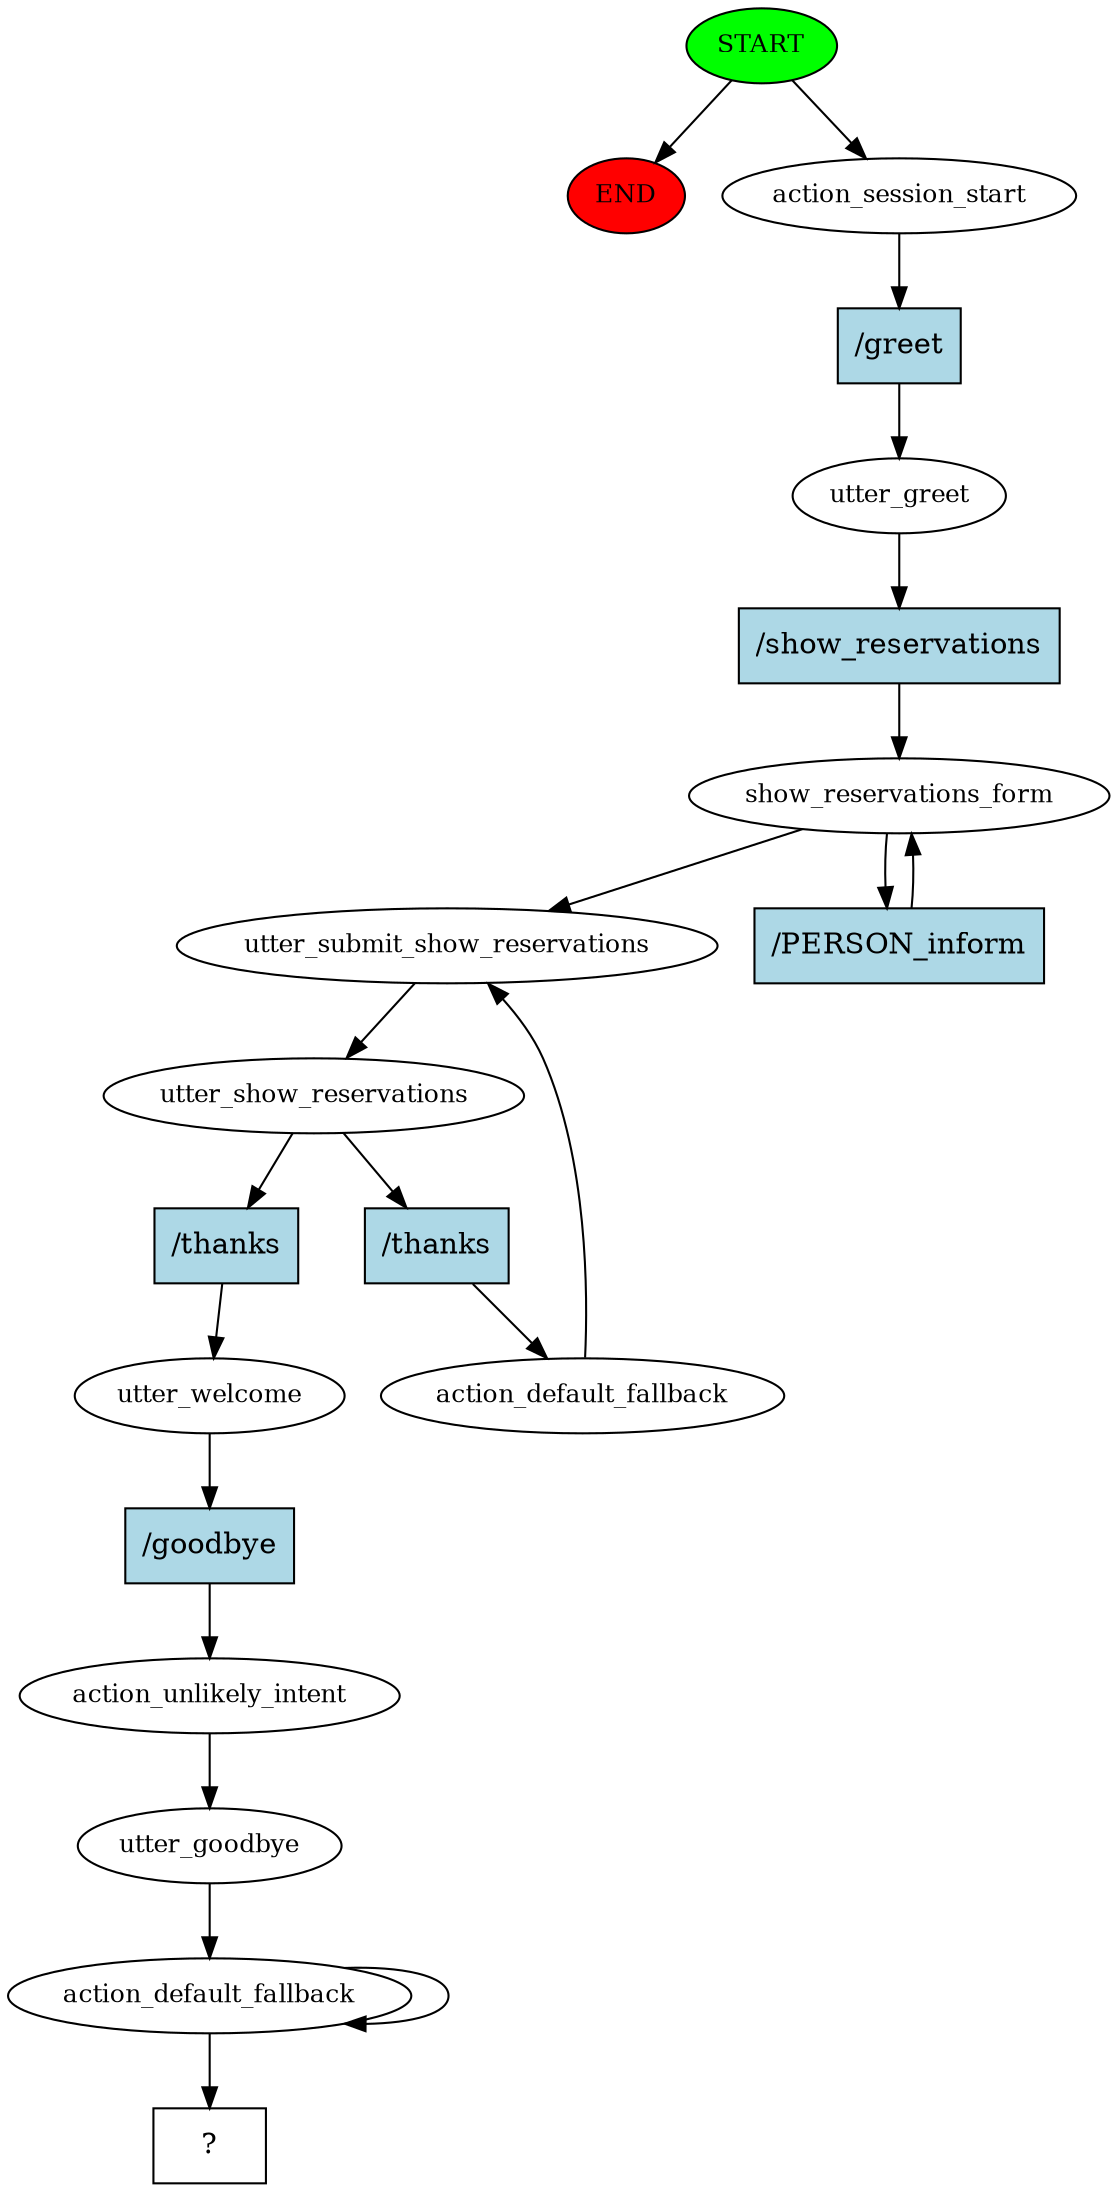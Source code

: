 digraph  {
0 [class="start active", fillcolor=green, fontsize=12, label=START, style=filled];
"-1" [class=end, fillcolor=red, fontsize=12, label=END, style=filled];
1 [class=active, fontsize=12, label=action_session_start];
2 [class=active, fontsize=12, label=utter_greet];
3 [class=active, fontsize=12, label=show_reservations_form];
5 [class=active, fontsize=12, label=utter_submit_show_reservations];
6 [class=active, fontsize=12, label=utter_show_reservations];
7 [class=active, fontsize=12, label=action_default_fallback];
10 [class=active, fontsize=12, label=utter_welcome];
11 [class=active, fontsize=12, label=action_unlikely_intent];
12 [class=active, fontsize=12, label=utter_goodbye];
13 [class=active, fontsize=12, label=action_default_fallback];
15 [class="intent dashed active", label="  ?  ", shape=rect];
16 [class="intent active", fillcolor=lightblue, label="/greet", shape=rect, style=filled];
17 [class="intent active", fillcolor=lightblue, label="/show_reservations", shape=rect, style=filled];
18 [class="intent active", fillcolor=lightblue, label="/PERSON_inform", shape=rect, style=filled];
19 [class="intent active", fillcolor=lightblue, label="/thanks", shape=rect, style=filled];
20 [class="intent active", fillcolor=lightblue, label="/thanks", shape=rect, style=filled];
21 [class="intent active", fillcolor=lightblue, label="/goodbye", shape=rect, style=filled];
0 -> "-1"  [class="", key=NONE, label=""];
0 -> 1  [class=active, key=NONE, label=""];
1 -> 16  [class=active, key=0];
2 -> 17  [class=active, key=0];
3 -> 5  [class=active, key=NONE, label=""];
3 -> 18  [class=active, key=0];
5 -> 6  [class=active, key=NONE, label=""];
6 -> 19  [class=active, key=0];
6 -> 20  [class=active, key=0];
7 -> 5  [class=active, key=NONE, label=""];
10 -> 21  [class=active, key=0];
11 -> 12  [class=active, key=NONE, label=""];
12 -> 13  [class=active, key=NONE, label=""];
13 -> 15  [class=active, key=NONE, label=""];
13 -> 13  [class=active, key=NONE, label=""];
16 -> 2  [class=active, key=0];
17 -> 3  [class=active, key=0];
18 -> 3  [class=active, key=0];
19 -> 7  [class=active, key=0];
20 -> 10  [class=active, key=0];
21 -> 11  [class=active, key=0];
}
